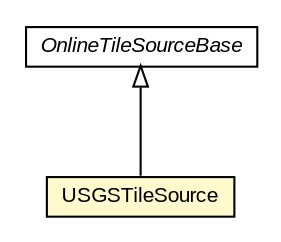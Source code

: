 #!/usr/local/bin/dot
#
# Class diagram 
# Generated by UMLGraph version R5_6-24-gf6e263 (http://www.umlgraph.org/)
#

digraph G {
	edge [fontname="arial",fontsize=10,labelfontname="arial",labelfontsize=10];
	node [fontname="arial",fontsize=10,shape=plaintext];
	nodesep=0.25;
	ranksep=0.5;
	// org.osmdroid.samplefragments.tilesources.USGSTileSource
	c275667 [label=<<table title="org.osmdroid.samplefragments.tilesources.USGSTileSource" border="0" cellborder="1" cellspacing="0" cellpadding="2" port="p" bgcolor="lemonChiffon" href="./USGSTileSource.html">
		<tr><td><table border="0" cellspacing="0" cellpadding="1">
<tr><td align="center" balign="center"> USGSTileSource </td></tr>
		</table></td></tr>
		</table>>, URL="./USGSTileSource.html", fontname="arial", fontcolor="black", fontsize=10.0];
	// org.osmdroid.tileprovider.tilesource.OnlineTileSourceBase
	c275760 [label=<<table title="org.osmdroid.tileprovider.tilesource.OnlineTileSourceBase" border="0" cellborder="1" cellspacing="0" cellpadding="2" port="p" href="../../tileprovider/tilesource/OnlineTileSourceBase.html">
		<tr><td><table border="0" cellspacing="0" cellpadding="1">
<tr><td align="center" balign="center"><font face="arial italic"> OnlineTileSourceBase </font></td></tr>
		</table></td></tr>
		</table>>, URL="../../tileprovider/tilesource/OnlineTileSourceBase.html", fontname="arial", fontcolor="black", fontsize=10.0];
	//org.osmdroid.samplefragments.tilesources.USGSTileSource extends org.osmdroid.tileprovider.tilesource.OnlineTileSourceBase
	c275760:p -> c275667:p [dir=back,arrowtail=empty];
}


